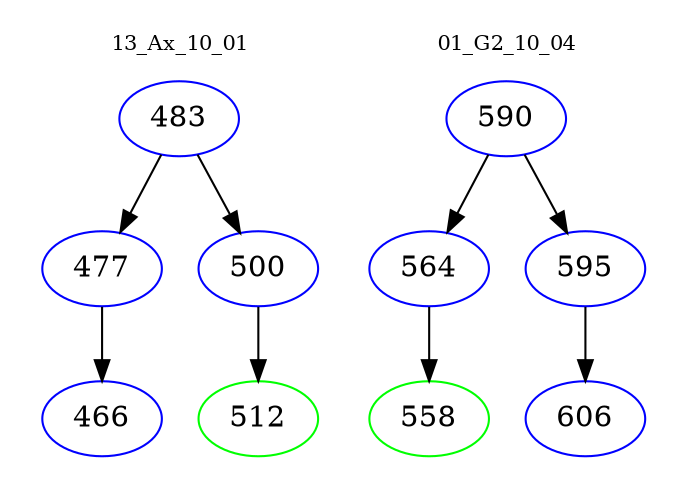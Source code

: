 digraph{
subgraph cluster_0 {
color = white
label = "13_Ax_10_01";
fontsize=10;
T0_483 [label="483", color="blue"]
T0_483 -> T0_477 [color="black"]
T0_477 [label="477", color="blue"]
T0_477 -> T0_466 [color="black"]
T0_466 [label="466", color="blue"]
T0_483 -> T0_500 [color="black"]
T0_500 [label="500", color="blue"]
T0_500 -> T0_512 [color="black"]
T0_512 [label="512", color="green"]
}
subgraph cluster_1 {
color = white
label = "01_G2_10_04";
fontsize=10;
T1_590 [label="590", color="blue"]
T1_590 -> T1_564 [color="black"]
T1_564 [label="564", color="blue"]
T1_564 -> T1_558 [color="black"]
T1_558 [label="558", color="green"]
T1_590 -> T1_595 [color="black"]
T1_595 [label="595", color="blue"]
T1_595 -> T1_606 [color="black"]
T1_606 [label="606", color="blue"]
}
}
